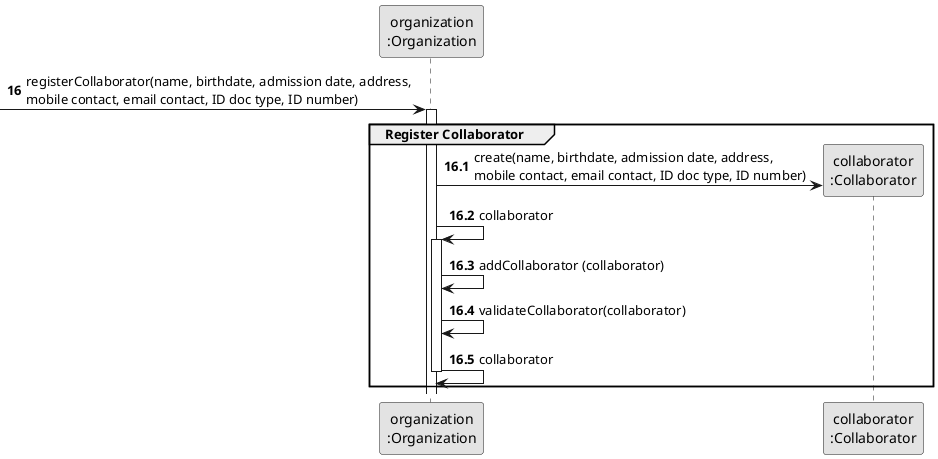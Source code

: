 @startuml
skinparam monochrome true
skinparam packageStyle rectangle
skinparam shadowing false

participant "organization\n:Organization" as ORG
participant "collaborator\n:Collaborator" as COLABORADOR

autonumber 16
-> ORG: registerCollaborator(name, birthdate, admission date, address, \nmobile contact, email contact, ID doc type, ID number)

autonumber 16.1
activate ORG
    group Register Collaborator

        ORG -> COLABORADOR**: create(name, birthdate, admission date, address, \nmobile contact, email contact, ID doc type, ID number)
        ORG -> ORG : collaborator
        activate ORG
        ORG -> ORG: addCollaborator (collaborator)


        ORG -> ORG: validateCollaborator(collaborator)

       ORG -> ORG: collaborator
       deactivate ORG
    end




@enduml